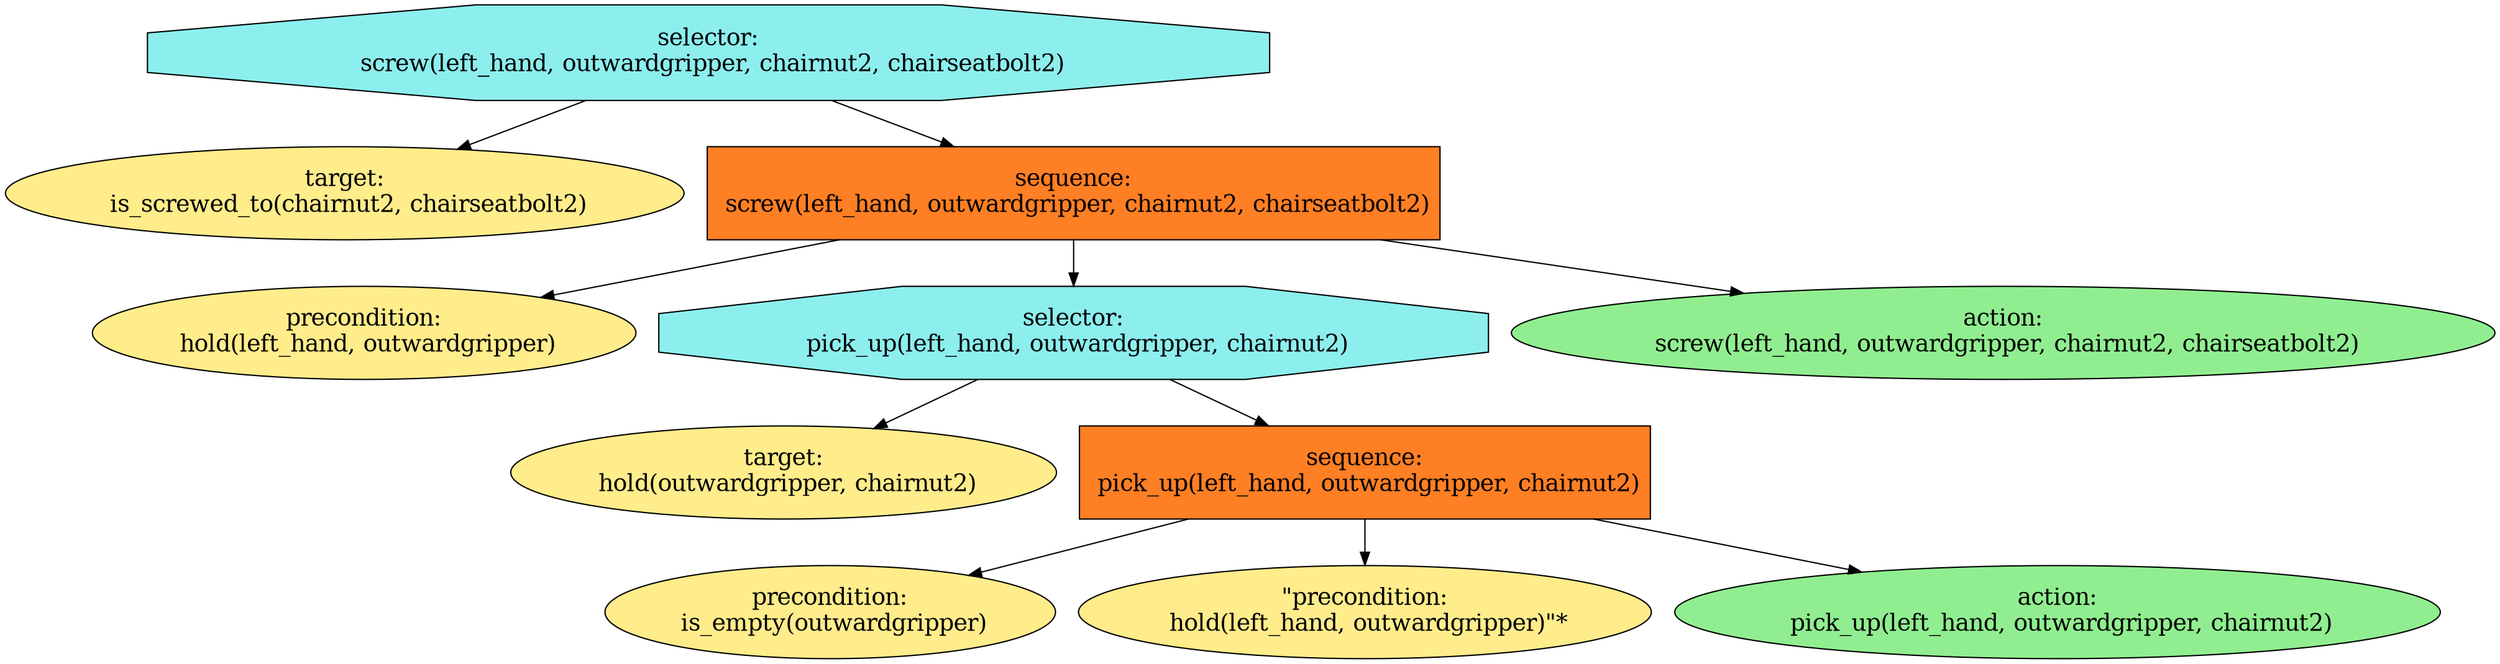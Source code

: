 digraph pastafarianism {
ordering=out;
graph [fontname="times-roman"];
node [fontname="times-roman"];
edge [fontname="times-roman"];
"selector:
 screw(left_hand, outwardgripper, chairnut2, chairseatbolt2)" [fillcolor=darkslategray2, fontcolor=black, fontsize=18, label="selector:
 screw(left_hand, outwardgripper, chairnut2, chairseatbolt2)", shape=octagon, style=filled];
"target:
 is_screwed_to(chairnut2, chairseatbolt2)" [fillcolor=lightgoldenrod1, fontcolor=black, fontsize=18, height=1.0, label="target:
 is_screwed_to(chairnut2, chairseatbolt2)", shape=ellipse, style=filled];
"selector:
 screw(left_hand, outwardgripper, chairnut2, chairseatbolt2)" -> "target:
 is_screwed_to(chairnut2, chairseatbolt2)";
"sequence:
 screw(left_hand, outwardgripper, chairnut2, chairseatbolt2)" [fillcolor=chocolate1, fontcolor=black, fontsize=18, height=1.0, label="sequence:
 screw(left_hand, outwardgripper, chairnut2, chairseatbolt2)", shape=box, style=filled];
"selector:
 screw(left_hand, outwardgripper, chairnut2, chairseatbolt2)" -> "sequence:
 screw(left_hand, outwardgripper, chairnut2, chairseatbolt2)";
"precondition:
 hold(left_hand, outwardgripper)" [fillcolor=lightgoldenrod1, fontcolor=black, fontsize=18, height=1.0, label="precondition:
 hold(left_hand, outwardgripper)", shape=ellipse, style=filled];
"sequence:
 screw(left_hand, outwardgripper, chairnut2, chairseatbolt2)" -> "precondition:
 hold(left_hand, outwardgripper)";
"selector:
 pick_up(left_hand, outwardgripper, chairnut2)" [fillcolor=darkslategray2, fontcolor=black, fontsize=18, height=1.0, label="selector:
 pick_up(left_hand, outwardgripper, chairnut2)", shape=octagon, style=filled];
"sequence:
 screw(left_hand, outwardgripper, chairnut2, chairseatbolt2)" -> "selector:
 pick_up(left_hand, outwardgripper, chairnut2)";
"target:
 hold(outwardgripper, chairnut2)" [fillcolor=lightgoldenrod1, fontcolor=black, fontsize=18, height=1.0, label="target:
 hold(outwardgripper, chairnut2)", shape=ellipse, style=filled];
"selector:
 pick_up(left_hand, outwardgripper, chairnut2)" -> "target:
 hold(outwardgripper, chairnut2)";
"sequence:
 pick_up(left_hand, outwardgripper, chairnut2)" [fillcolor=chocolate1, fontcolor=black, fontsize=18, height=1.0, label="sequence:
 pick_up(left_hand, outwardgripper, chairnut2)", shape=box, style=filled];
"selector:
 pick_up(left_hand, outwardgripper, chairnut2)" -> "sequence:
 pick_up(left_hand, outwardgripper, chairnut2)";
"precondition:
 is_empty(outwardgripper)" [fillcolor=lightgoldenrod1, fontcolor=black, fontsize=18, height=1.0, label="precondition:
 is_empty(outwardgripper)", shape=ellipse, style=filled];
"sequence:
 pick_up(left_hand, outwardgripper, chairnut2)" -> "precondition:
 is_empty(outwardgripper)";
"\"precondition:\n hold(left_hand, outwardgripper)\"*" [fillcolor=lightgoldenrod1, fontcolor=black, fontsize=18, height=1.0, label="\"precondition:\n hold(left_hand, outwardgripper)\"*", shape=ellipse, style=filled];
"sequence:
 pick_up(left_hand, outwardgripper, chairnut2)" -> "\"precondition:\n hold(left_hand, outwardgripper)\"*";
"action:
 pick_up(left_hand, outwardgripper, chairnut2)" [fillcolor=lightgreen, fontcolor=black, fontsize=18, height=1.0, label="action:
 pick_up(left_hand, outwardgripper, chairnut2)", shape=ellipse, style=filled];
"sequence:
 pick_up(left_hand, outwardgripper, chairnut2)" -> "action:
 pick_up(left_hand, outwardgripper, chairnut2)";
"action:
 screw(left_hand, outwardgripper, chairnut2, chairseatbolt2)" [fillcolor=lightgreen, fontcolor=black, fontsize=18, height=1.0, label="action:
 screw(left_hand, outwardgripper, chairnut2, chairseatbolt2)", shape=ellipse, style=filled];
"sequence:
 screw(left_hand, outwardgripper, chairnut2, chairseatbolt2)" -> "action:
 screw(left_hand, outwardgripper, chairnut2, chairseatbolt2)";
}
